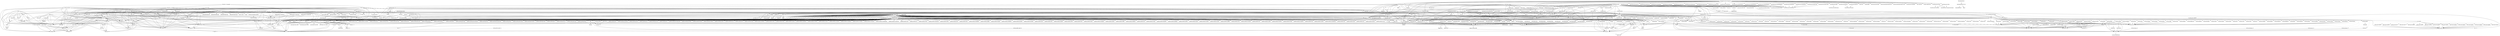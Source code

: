 digraph depends {
    node [shape=plaintext]
"adwaita-icon-theme-symbolic" -> "hicolor-icon-theme"
"avahi-daemon" -> "base-files"
"avahi-daemon" -> "base-passwd"
"avahi-daemon" -> "libavahi-common3"
"avahi-daemon" -> "libavahi-core7"
"avahi-daemon" -> "libcap2"
"avahi-daemon" -> "libdaemon0"
"avahi-daemon" -> "libdbus-1-3"
"avahi-daemon" -> "libexpat1"
"avahi-daemon" -> "libnss-mdns" [style=dotted]
"avahi-daemon" -> "resin-hostname"
"avahi-daemon" -> "shadow"
"balena" -> "base-files"
"balena" -> "base-passwd"
"balena" -> "bash"
"balena" -> "curl"
"balena" -> "healthdog"
"balena" -> "iptables"
"balena" -> "libsystemd0"
"balena" -> "procps-ps"
"balena" -> "shadow"
"balena" -> "systemd"
"balena" -> "tini"
"balena-unique-key" -> "bash"
"balena-unique-key" -> "jq"
"balena-unique-key" -> "openssl-bin"
"balena-unique-key" -> "resin-vars"
"balena" -> "util-linux"
"bash" -> "base-files"
"bash" -> "libtinfo5"
"bindmount" -> "libstd-rs"
"bluez5" -> "libdbus-1-3"
"bluez5" -> "libell0"
"bluez5" -> "libglib-2.0-0"
"bluez5" -> "libjson-c4"
"bluez5" -> "libreadline8"
"bluez5" -> "libudev1"
"busybox" -> "busybox-udhcpc" [style=dotted]
"busybox" -> "openssl"
"ca-certificates" -> "openssl-bin"
"ca-certificates" -> "os-helpers-logging"
"chronyc" -> "libedit0"
"coreutils" -> "coreutils-stdbuf"
"coreutils" -> "libacl1"
"coreutils" -> "libattr1"
"coreutils" -> "libcap2"
"coreutils" -> "libgmp10"
"curl" -> "libcurl4"
"dbus-1" -> "base-files"
"dbus-1" -> "base-passwd"
"dbus-1" -> "libdbus-1-3"
"dbus-1" -> "libexpat1"
"dbus-1" -> "libsystemd0"
"dbus-1" -> "libx11-6"
"dbus-1" -> "shadow"
"dnsmasq" -> "libdbus-1-3"
"docker-disk" -> "balena"
"dosfstools" -> "dosfstools-fsck"
"dosfstools" -> "glibc-gconv-ibm437" [style=dotted]
"dropbear" -> "libpam"
"dropbear" -> "libpam-runtime"
"dropbear" -> "libz1"
"dropbear" -> "pam-plugin-deny"
"dropbear" -> "pam-plugin-permit"
"dropbear" -> "pam-plugin-unix"
"e2fsprogs-e2fsck" -> "libblkid1"
"e2fsprogs-e2fsck" -> "libcom-err2"
"e2fsprogs-e2fsck" -> "libe2p2"
"e2fsprogs-e2fsck" -> "libext2fs2"
"e2fsprogs-e2fsck" -> "libuuid1"
"e2fsprogs-mke2fs" -> "libblkid1"
"e2fsprogs-mke2fs" -> "libcom-err2"
"e2fsprogs-mke2fs" -> "libe2p2"
"e2fsprogs-mke2fs" -> "libext2fs2"
"e2fsprogs-mke2fs" -> "libuuid1"
"e2fsprogs-resize2fs" -> "libcom-err2"
"e2fsprogs-resize2fs" -> "libe2p2"
"e2fsprogs-resize2fs" -> "libext2fs2"
"e2fsprogs-tune2fs" -> "libblkid1"
"e2fsprogs-tune2fs" -> "libcom-err2"
"e2fsprogs-tune2fs" -> "libe2p2"
"e2fsprogs-tune2fs" -> "libext2fs2"
"e2fsprogs-tune2fs" -> "libuuid1"
"firmware-imx-regulatory" -> "bash"
"firmware-imx-sdma" -> "bash"
"fontconfig-utils" -> "libfontconfig1"
"fontconfig-utils" -> "libfreetype6"
"glibc-gconv-ibm437" -> "glibc-gconv"
"glibc-gconv-ibm850" -> "glibc-gconv"
"glibc-gconv-ibm851" -> "glibc-gconv"
"glibc-gconv-ibm852" -> "glibc-gconv"
"glibc-gconv-ibm855" -> "glibc-gconv"
"glibc-gconv-ibm857" -> "glibc-gconv"
"glibc-gconv-ibm860" -> "glibc-gconv"
"glibc-gconv-ibm861" -> "glibc-gconv"
"glibc-gconv-ibm862" -> "glibc-gconv"
"glibc-gconv-ibm863" -> "glibc-gconv"
"glibc-gconv-ibm865" -> "glibc-gconv"
"glibc-gconv-ibm866" -> "glibc-gconv"
"glibc-gconv-ibm869" -> "glibc-gconv"
"glibc-gconv-iso8859-1" -> "glibc-gconv"
"gtk+3-demo" -> "libatk-1.0-0"
"gtk+3-demo" -> "libcairo2"
"gtk+3-demo" -> "libepoxy0"
"gtk+3-demo" -> "libgdk-pixbuf-2.0-0"
"gtk+3-demo" -> "libglib-2.0-0"
"gtk+3-demo" -> "libgtk-3.0"
"gtk+3-demo" -> "libharfbuzz0"
"gtk+3-demo" -> "pango"
"healthdog" -> "libstd-rs"
"healthdog" -> "libsystemd0"
"hostapp-extensions-update" -> "balena"
"hostapp-extensions-update" -> "resin-vars"
"hostapp-update" -> "balena"
"iptables" -> "iptables-modules" [style=dotted]
"iptables" -> "iptables-module-xt-standard"
"iptables-module-ip6t-ah" -> "iptables"
"iptables-module-ip6t-dnat" -> "iptables"
"iptables-module-ip6t-dnpt" -> "iptables"
"iptables-module-ip6t-dst" -> "iptables"
"iptables-module-ip6t-eui64" -> "iptables"
"iptables-module-ip6t-frag" -> "iptables"
"iptables-module-ip6t-hbh" -> "iptables"
"iptables-module-ip6t-hl" -> "iptables"
"iptables-module-ip6t-icmp6" -> "iptables"
"iptables-module-ip6t-ipv6header" -> "iptables"
"iptables-module-ip6t-log" -> "iptables"
"iptables-module-ip6t-masquerade" -> "iptables"
"iptables-module-ip6t-mh" -> "iptables"
"iptables-module-ip6t-netmap" -> "iptables"
"iptables-module-ip6t-redirect" -> "iptables"
"iptables-module-ip6t-reject" -> "iptables"
"iptables-module-ip6t-rt" -> "iptables"
"iptables-module-ip6t-snat" -> "iptables"
"iptables-module-ip6t-snpt" -> "iptables"
"iptables-module-ip6t-srh" -> "iptables"
"iptables-module-ipt-ah" -> "iptables"
"iptables-module-ipt-clusterip" -> "iptables"
"iptables-module-ipt-dnat" -> "iptables"
"iptables-module-ipt-ecn" -> "iptables"
"iptables-module-ipt-icmp" -> "iptables"
"iptables-module-ipt-log" -> "iptables"
"iptables-module-ipt-masquerade" -> "iptables"
"iptables-module-ipt-netmap" -> "iptables"
"iptables-module-ipt-realm" -> "iptables"
"iptables-module-ipt-redirect" -> "iptables"
"iptables-module-ipt-reject" -> "iptables"
"iptables-module-ipt-snat" -> "iptables"
"iptables-module-ipt-ttl" -> "iptables"
"iptables-module-ipt-ulog" -> "iptables"
"iptables-modules" -> "iptables-module-ip6t-ah"
"iptables-modules" -> "iptables-module-ip6t-dnat"
"iptables-modules" -> "iptables-module-ip6t-dnpt"
"iptables-modules" -> "iptables-module-ip6t-dst"
"iptables-modules" -> "iptables-module-ip6t-eui64"
"iptables-modules" -> "iptables-module-ip6t-frag"
"iptables-modules" -> "iptables-module-ip6t-hbh"
"iptables-modules" -> "iptables-module-ip6t-hl"
"iptables-modules" -> "iptables-module-ip6t-icmp6"
"iptables-modules" -> "iptables-module-ip6t-ipv6header"
"iptables-modules" -> "iptables-module-ip6t-log"
"iptables-modules" -> "iptables-module-ip6t-masquerade"
"iptables-modules" -> "iptables-module-ip6t-mh"
"iptables-modules" -> "iptables-module-ip6t-netmap"
"iptables-modules" -> "iptables-module-ip6t-redirect"
"iptables-modules" -> "iptables-module-ip6t-reject"
"iptables-modules" -> "iptables-module-ip6t-rt"
"iptables-modules" -> "iptables-module-ip6t-snat"
"iptables-modules" -> "iptables-module-ip6t-snpt"
"iptables-modules" -> "iptables-module-ip6t-srh"
"iptables-modules" -> "iptables-module-ipt-ah"
"iptables-modules" -> "iptables-module-ipt-clusterip"
"iptables-modules" -> "iptables-module-ipt-dnat"
"iptables-modules" -> "iptables-module-ipt-ecn"
"iptables-modules" -> "iptables-module-ipt-icmp"
"iptables-modules" -> "iptables-module-ipt-log"
"iptables-modules" -> "iptables-module-ipt-masquerade"
"iptables-modules" -> "iptables-module-ipt-netmap"
"iptables-modules" -> "iptables-module-ipt-realm"
"iptables-modules" -> "iptables-module-ipt-redirect"
"iptables-modules" -> "iptables-module-ipt-reject"
"iptables-modules" -> "iptables-module-ipt-snat"
"iptables-modules" -> "iptables-module-ipt-ttl"
"iptables-modules" -> "iptables-module-ipt-ulog"
"iptables-modules" -> "iptables-module-xt-addrtype"
"iptables-modules" -> "iptables-module-xt-audit"
"iptables-modules" -> "iptables-module-xt-bpf"
"iptables-modules" -> "iptables-module-xt-cgroup"
"iptables-modules" -> "iptables-module-xt-checksum"
"iptables-modules" -> "iptables-module-xt-classify"
"iptables-modules" -> "iptables-module-xt-cluster"
"iptables-modules" -> "iptables-module-xt-comment"
"iptables-modules" -> "iptables-module-xt-connbytes"
"iptables-modules" -> "iptables-module-xt-connlimit"
"iptables-modules" -> "iptables-module-xt-connmark"
"iptables-modules" -> "iptables-module-xt-connsecmark"
"iptables-modules" -> "iptables-module-xt-conntrack"
"iptables-modules" -> "iptables-module-xt-cpu"
"iptables-modules" -> "iptables-module-xt-ct"
"iptables-modules" -> "iptables-module-xt-dccp"
"iptables-modules" -> "iptables-module-xt-devgroup"
"iptables-modules" -> "iptables-module-xt-dscp"
"iptables-modules" -> "iptables-module-xt-ecn"
"iptables-modules" -> "iptables-module-xt-esp"
"iptables-modules" -> "iptables-module-xt-hashlimit"
"iptables-modules" -> "iptables-module-xt-helper"
"iptables-modules" -> "iptables-module-xt-hmark"
"iptables-modules" -> "iptables-module-xt-idletimer"
"iptables-modules" -> "iptables-module-xt-ipcomp"
"iptables-modules" -> "iptables-module-xt-iprange"
"iptables-modules" -> "iptables-module-xt-ipvs"
"iptables-modules" -> "iptables-module-xt-led"
"iptables-modules" -> "iptables-module-xt-length"
"iptables-modules" -> "iptables-module-xt-limit"
"iptables-modules" -> "iptables-module-xt-mac"
"iptables-modules" -> "iptables-module-xt-mark"
"iptables-modules" -> "iptables-module-xt-multiport"
"iptables-modules" -> "iptables-module-xt-nfacct"
"iptables-modules" -> "iptables-module-xt-nflog"
"iptables-modules" -> "iptables-module-xt-nfqueue"
"iptables-modules" -> "iptables-module-xt-osf"
"iptables-modules" -> "iptables-module-xt-owner"
"iptables-modules" -> "iptables-module-xt-physdev"
"iptables-modules" -> "iptables-module-xt-pkttype"
"iptables-modules" -> "iptables-module-xt-policy"
"iptables-modules" -> "iptables-module-xt-quota"
"iptables-modules" -> "iptables-module-xt-rateest"
"iptables-modules" -> "iptables-module-xt-recent"
"iptables-modules" -> "iptables-module-xt-rpfilter"
"iptables-modules" -> "iptables-module-xt-sctp"
"iptables-modules" -> "iptables-module-xt-secmark"
"iptables-modules" -> "iptables-module-xt-set"
"iptables-modules" -> "iptables-module-xt-socket"
"iptables-modules" -> "iptables-module-xt-standard"
"iptables-modules" -> "iptables-module-xt-statistic"
"iptables-modules" -> "iptables-module-xt-string"
"iptables-modules" -> "iptables-module-xt-synproxy"
"iptables-modules" -> "iptables-module-xt-tcp"
"iptables-modules" -> "iptables-module-xt-tcpmss"
"iptables-modules" -> "iptables-module-xt-tcpoptstrip"
"iptables-modules" -> "iptables-module-xt-tee"
"iptables-modules" -> "iptables-module-xt-time"
"iptables-modules" -> "iptables-module-xt-tos"
"iptables-modules" -> "iptables-module-xt-tproxy"
"iptables-modules" -> "iptables-module-xt-trace"
"iptables-modules" -> "iptables-module-xt-u32"
"iptables-modules" -> "iptables-module-xt-udp"
"iptables-module-xt-addrtype" -> "iptables"
"iptables-module-xt-audit" -> "iptables"
"iptables-module-xt-bpf" -> "iptables"
"iptables-module-xt-cgroup" -> "iptables"
"iptables-module-xt-checksum" -> "iptables"
"iptables-module-xt-classify" -> "iptables"
"iptables-module-xt-cluster" -> "iptables"
"iptables-module-xt-comment" -> "iptables"
"iptables-module-xt-connbytes" -> "iptables"
"iptables-module-xt-connlimit" -> "iptables"
"iptables-module-xt-connmark" -> "iptables"
"iptables-module-xt-connsecmark" -> "iptables"
"iptables-module-xt-conntrack" -> "iptables"
"iptables-module-xt-cpu" -> "iptables"
"iptables-module-xt-ct" -> "iptables"
"iptables-module-xt-dccp" -> "iptables"
"iptables-module-xt-devgroup" -> "iptables"
"iptables-module-xt-dscp" -> "iptables"
"iptables-module-xt-ecn" -> "iptables"
"iptables-module-xt-esp" -> "iptables"
"iptables-module-xt-hashlimit" -> "iptables"
"iptables-module-xt-helper" -> "iptables"
"iptables-module-xt-hmark" -> "iptables"
"iptables-module-xt-idletimer" -> "iptables"
"iptables-module-xt-ipcomp" -> "iptables"
"iptables-module-xt-iprange" -> "iptables"
"iptables-module-xt-ipvs" -> "iptables"
"iptables-module-xt-led" -> "iptables"
"iptables-module-xt-length" -> "iptables"
"iptables-module-xt-limit" -> "iptables"
"iptables-module-xt-mac" -> "iptables"
"iptables-module-xt-mark" -> "iptables"
"iptables-module-xt-multiport" -> "iptables"
"iptables-module-xt-nfacct" -> "iptables"
"iptables-module-xt-nflog" -> "iptables"
"iptables-module-xt-nfqueue" -> "iptables"
"iptables-module-xt-osf" -> "iptables"
"iptables-module-xt-owner" -> "iptables"
"iptables-module-xt-physdev" -> "iptables"
"iptables-module-xt-pkttype" -> "iptables"
"iptables-module-xt-policy" -> "iptables"
"iptables-module-xt-quota" -> "iptables"
"iptables-module-xt-rateest" -> "iptables"
"iptables-module-xt-recent" -> "iptables"
"iptables-module-xt-rpfilter" -> "iptables"
"iptables-module-xt-sctp" -> "iptables"
"iptables-module-xt-secmark" -> "iptables"
"iptables-module-xt-set" -> "iptables"
"iptables-module-xt-socket" -> "iptables"
"iptables-module-xt-standard" -> "iptables"
"iptables-module-xt-statistic" -> "iptables"
"iptables-module-xt-string" -> "iptables"
"iptables-module-xt-synproxy" -> "iptables"
"iptables-module-xt-tcp" -> "iptables"
"iptables-module-xt-tcpmss" -> "iptables"
"iptables-module-xt-tcpoptstrip" -> "iptables"
"iptables-module-xt-tee" -> "iptables"
"iptables-module-xt-time" -> "iptables"
"iptables-module-xt-tos" -> "iptables"
"iptables-module-xt-tproxy" -> "iptables"
"iptables-module-xt-trace" -> "iptables"
"iptables-module-xt-u32" -> "iptables"
"iptables-module-xt-udp" -> "iptables"
"iw" -> "libnl-3-200"
"iw" -> "libnl-genl-3-200"
"jq" -> "libonig5"
"kbd" -> "libpam"
"kmod" -> "libz1"
"less" -> "libtinfo5"
"libacl1" -> "libattr1"
"libatk-1.0-0" -> "libglib-2.0-0"
"libavahi-core7" -> "libavahi-common3"
"libcairo2" -> "libegl-imx"
"libcairo2" -> "libfontconfig1"
"libcairo2" -> "libfreetype6"
"libcairo2" -> "libgles2-imx"
"libcairo2" -> "libpixman-1-0"
"libcairo2" -> "libpng16-16"
"libcairo2" -> "libx11-6"
"libcairo2" -> "libxcb1"
"libcairo2" -> "libxcb-render0"
"libcairo2" -> "libxcb-shm0"
"libcairo2" -> "libxext6"
"libcairo2" -> "libxrender1"
"libcairo2" -> "libz1"
"libcairo-gobject2" -> "libcairo2"
"libcairo-gobject2" -> "libegl-imx"
"libcairo-gobject2" -> "libfontconfig1"
"libcairo-gobject2" -> "libfreetype6"
"libcairo-gobject2" -> "libgles2-imx"
"libcairo-gobject2" -> "libglib-2.0-0"
"libcairo-gobject2" -> "libpixman-1-0"
"libcairo-gobject2" -> "libpng16-16"
"libcairo-gobject2" -> "libx11-6"
"libcairo-gobject2" -> "libxcb1"
"libcairo-gobject2" -> "libxcb-render0"
"libcairo-gobject2" -> "libxcb-shm0"
"libcairo-gobject2" -> "libxext6"
"libcairo-gobject2" -> "libxrender1"
"libcairo-gobject2" -> "libz1"
"libclutter-1.0-0" -> "libatk-1.0-0"
"libclutter-1.0-0" -> "libcairo2"
"libclutter-1.0-0" -> "libcairo-gobject2"
"libclutter-1.0-0" -> "libcogl20"
"libclutter-1.0-0" -> "libcogl-pango20"
"libclutter-1.0-0" -> "libcogl-path20"
"libclutter-1.0-0" -> "libegl-imx"
"libclutter-1.0-0" -> "libgdk-pixbuf-2.0-0"
"libclutter-1.0-0" -> "libglib-2.0-0"
"libclutter-1.0-0" -> "libharfbuzz0"
"libclutter-1.0-0" -> "libjson-glib-1.0-0"
"libclutter-1.0-0" -> "libxkbcommon"
"libclutter-1.0-0" -> "pango"
"libclutter-1.0-0" -> "wayland"
"libclutter-1.0-examples" -> "libcairo2"
"libclutter-1.0-examples" -> "libclutter-1.0-0"
"libclutter-1.0-examples" -> "libgdk-pixbuf-2.0-0"
"libclutter-1.0-examples" -> "libglib-2.0-0"
"libcogl20" -> "libegl-imx"
"libcogl20" -> "libgdk-pixbuf-2.0-0"
"libcogl20" -> "libglib-2.0-0"
"libcogl20" -> "wayland"
"libcogl-pango20" -> "libcairo2"
"libcogl-pango20" -> "libcogl20"
"libcogl-pango20" -> "libegl-imx"
"libcogl-pango20" -> "libgdk-pixbuf-2.0-0"
"libcogl-pango20" -> "libglib-2.0-0"
"libcogl-pango20" -> "libharfbuzz0"
"libcogl-pango20" -> "pango"
"libcogl-pango20" -> "wayland"
"libcogl-path20" -> "libcogl20"
"libcogl-path20" -> "libegl-imx"
"libcogl-path20" -> "libgdk-pixbuf-2.0-0"
"libcogl-path20" -> "libglib-2.0-0"
"libcogl-path20" -> "wayland"
"libcrypto1.1" -> "openssl-conf" [style=dotted]
"libcryptoauth2018.10.26" -> "cryptoauthlib-test" [style=dotted]
"libcryptoauth2018.10.26" -> "libp11"
"libcryptoauth-test" -> "libcryptoauth2018.10.26"
"libcurl4" -> "ca-certificates" [style=dotted]
"libcurl4" -> "libgnutls30"
"libcurl4" -> "libidn2-0"
"libcurl4" -> "libz1"
"libcurl4" -> "nettle"
"libdbus-1-3" -> "dbus" [style=dotted]
"libdbus-1-3" -> "libsystemd0"
"libedit0" -> "libncurses5"
"libedit0" -> "libtinfo5"
"libegl-imx" -> "libdrm2"
"libegl-imx" -> "libgal-imx"
"libegl-imx" -> "libgbm-imx"
"libegl-imx" -> "wayland"
"liberation-fonts" -> "fontconfig-utils"
"libevent-core-2.1-7" -> "libevent"
"libext2fs2" -> "libblkid1"
"libext2fs2" -> "libcom-err2"
"libfdisk1" -> "libblkid1"
"libfdisk1" -> "libuuid1"
"libfontconfig1" -> "libexpat1"
"libfontconfig1" -> "libfreetype6"
"libfontconfig1" -> "libuuid1"
"libfontenc1" -> "libz1"
"libfreetype6" -> "libpng16-16"
"libfreetype6" -> "libz1"
"libgbm-imx" -> "libdrm2"
"libgbm-imx" -> "libgal-imx"
"libgbm-imx" -> "wayland"
"libgcrypt" -> "libcap2"
"libgcrypt" -> "libgpg-error"
"libgdk-pixbuf-2.0-0" -> "libglib-2.0-0"
"libgdk-pixbuf-2.0-0" -> "shared-mime-info"
"libgdk-pixbuf-2.0-loader-gif" -> "libgdk-pixbuf-2.0-0"
"libgdk-pixbuf-2.0-loader-gif" -> "libglib-2.0-0"
"libgdk-pixbuf-2.0-loader-jpeg" -> "libgdk-pixbuf-2.0-0"
"libgdk-pixbuf-2.0-loader-jpeg" -> "libglib-2.0-0"
"libgdk-pixbuf-2.0-loader-jpeg" -> "libjpeg62"
"libgdk-pixbuf-2.0-loader-png" -> "libgdk-pixbuf-2.0-0"
"libgdk-pixbuf-2.0-loader-png" -> "libglib-2.0-0"
"libgdk-pixbuf-2.0-loader-png" -> "libpng16-16"
"libgdk-pixbuf-2.0-loader-xpm" -> "libgdk-pixbuf-2.0-0"
"libgdk-pixbuf-2.0-loader-xpm" -> "libglib-2.0-0"
"libgles2-imx" -> "libgal-imx"
"libgles2-imx" -> "libglslc-imx"
"libgles2-imx" -> "libvsc-imx"
"libglib-2.0-0" -> "libffi7"
"libglib-2.0-0" -> "libmount1"
"libglib-2.0-0" -> "libpcre1"
"libglib-2.0-0" -> "libz1"
"libglib-2.0-0" -> "shared-mime-info" [style=dotted]
"libglib-2.0-utils" -> "libglib-2.0-0"
"libgl-imx" -> "libdrm2"
"libgl-imx" -> "libgal-imx"
"libgl-imx" -> "libx11-6"
"libgl-imx" -> "libxdamage1"
"libgl-imx" -> "libxext6"
"libgl-imx" -> "libxfixes3"
"libglslc-imx" -> "libgal-imx"
"libglslc-imx" -> "libvsc-imx"
"libgnutls30" -> "libgmp10"
"libgnutls30" -> "libidn2-0"
"libgnutls30" -> "libunistring2"
"libgnutls30" -> "nettle"
"libgtk-3.0" -> "adwaita-icon-theme-symbolic" [style=dotted]
"libgtk-3.0" -> "gdk-pixbuf-loader-gif" [style=dotted]
"libgtk-3.0" -> "gdk-pixbuf-loader-jpeg" [style=dotted]
"libgtk-3.0" -> "gdk-pixbuf-loader-png" [style=dotted]
"libgtk-3.0" -> "gdk-pixbuf-loader-xpm" [style=dotted]
"libgtk-3.0" -> "glib-2.0-utils"
"libgtk-3.0" -> "glibc-gconv-iso8859-1" [style=dotted]
"libgtk-3.0" -> "libatk-1.0-0"
"libgtk-3.0" -> "libcairo2"
"libgtk-3.0" -> "libcairo-gobject2"
"libgtk-3.0" -> "libepoxy0"
"libgtk-3.0" -> "liberation-fonts" [style=dotted]
"libgtk-3.0" -> "libfontconfig1"
"libgtk-3.0" -> "libfreetype6"
"libgtk-3.0" -> "libfribidi0"
"libgtk-3.0" -> "libgdk-pixbuf-2.0-0"
"libgtk-3.0" -> "libgl"
"libgtk-3.0" -> "libglib-2.0-0"
"libgtk-3.0" -> "libharfbuzz0"
"libgtk-3.0" -> "libxkbcommon"
"libgtk-3.0" -> "pango"
"libgtk-3.0" -> "shared-mime-info" [style=dotted]
"libgtk-3.0" -> "wayland"
"libgudev-1.0-0" -> "libglib-2.0-0"
"libgudev-1.0-0" -> "libudev1"
"libharfbuzz0" -> "libfreetype6"
"libharfbuzz0" -> "libglib-2.0-0"
"libidn2-0" -> "libunistring2"
"libinput10" -> "libevdev"
"libinput10" -> "libudev1"
"libinput10" -> "mtdev"
"libjson-glib-1.0-0" -> "libglib-2.0-0"
"libkmod2" -> "libz1"
"libmbim" -> "libglib-2.0-0"
"libmbim" -> "libgudev-1.0-0"
"libmount1" -> "libblkid1"
"libncurses5" -> "libtinfo5"
"libncursesw5" -> "libtinfo5"
"libnl-genl-3-200" -> "libnl-3-200"
"libnss-mdns" -> "avahi-daemon"
"libp11-3" -> "libcrypto1.1"
"libpam" -> "libpam-runtime-suffix" [style=dotted]
"libpam-runtime" -> "libpam-suffix"
"libpam-runtime" -> "pam-plugin-deny-suffix"
"libpam-runtime" -> "pam-plugin-permit-suffix"
"libpam-runtime" -> "pam-plugin-unix-suffix"
"libpam-runtime" -> "pam-plugin-warn-suffix"
"libpng16-16" -> "libz1"
"libprocps8" -> "libsystemd0"
"libqmi" -> "libglib-2.0-0"
"libqmi" -> "libgudev-1.0-0"
"libqmi" -> "libmbim"
"libreadline8" -> "libtinfo5"
"libsm6" -> "libice6"
"libssl1.1" -> "libcrypto1.1"
"libsystemd0" -> "libcap2"
"libsystemd0" -> "liblzma5"
"libtinfo5" -> "ncurses-terminfo-base" [style=dotted]
"libusb-1.0-0" -> "libudev1"
"libvsc-imx" -> "libgal-imx"
"libweston-8" -> "libcairo2"
"libweston-8" -> "libdbus-1-3"
"libweston-8" -> "libdrm2"
"libweston-8" -> "libegl-imx"
"libweston-8" -> "libgbm-imx"
"libweston-8" -> "libgles2-imx"
"libweston-8" -> "libinput10"
"libweston-8" -> "libjpeg62"
"libweston-8" -> "libpixman-1-0"
"libweston-8" -> "libpng16-16"
"libweston-8" -> "libsystemd0"
"libweston-8" -> "libudev1"
"libweston-8" -> "libx11-6"
"libweston-8" -> "libx11-xcb1"
"libweston-8" -> "libxcb1"
"libweston-8" -> "libxcb-shm0"
"libweston-8" -> "libxcb-xkb1"
"libweston-8" -> "libxkbcommon"
"libweston-8" -> "pango"
"libweston-8" -> "wayland"
"libx11-6" -> "libxcb1"
"libxaw7-7" -> "libx11-6"
"libxaw7-7" -> "libxext6"
"libxaw7-7" -> "libxmu6"
"libxaw7-7" -> "libxpm4"
"libxaw7-7" -> "libxt6"
"libxcb1" -> "libxau6"
"libxcb1" -> "libxdmcp6"
"libxcb-composite0" -> "libxau6"
"libxcb-composite0" -> "libxcb1"
"libxcb-composite0" -> "libxdmcp6"
"libxcb-render0" -> "libxau6"
"libxcb-render0" -> "libxcb1"
"libxcb-render0" -> "libxdmcp6"
"libxcb-shm0" -> "libxau6"
"libxcb-shm0" -> "libxcb1"
"libxcb-shm0" -> "libxdmcp6"
"libxcb-xfixes0" -> "libxau6"
"libxcb-xfixes0" -> "libxcb1"
"libxcb-xfixes0" -> "libxdmcp6"
"libxcb-xkb1" -> "libxau6"
"libxcb-xkb1" -> "libxcb1"
"libxcb-xkb1" -> "libxdmcp6"
"libxcursor1" -> "libx11-6"
"libxcursor1" -> "libxfixes3"
"libxcursor1" -> "libxrender1"
"libxdamage1" -> "libx11-6"
"libxdamage1" -> "libxfixes3"
"libxext6" -> "libx11-6"
"libxfixes3" -> "libx11-6"
"libxfont2-2" -> "libfontenc1"
"libxfont2-2" -> "libfreetype6"
"libxfont2-2" -> "libz1"
"libxft2" -> "libfontconfig1"
"libxft2" -> "libfreetype6"
"libxft2" -> "libx11-6"
"libxft2" -> "libxrender1"
"libxinerama1" -> "libx11-6"
"libxinerama1" -> "libxext6"
"libxkbcommon" -> "libx11-locale"
"libxkbcommon" -> "libxcb1"
"libxkbcommon" -> "libxcb-xkb1"
"libxkbfile1" -> "libx11-6"
"libxml2" -> "libz1"
"libxmu6" -> "libx11-6"
"libxmu6" -> "libxext6"
"libxmu6" -> "libxt6"
"libxpm4" -> "libx11-6"
"libxrender1" -> "libx11-6"
"libxt6" -> "libice6"
"libxt6" -> "libsm6"
"libxt6" -> "libx11-6"
"linux-firmware-ath9k" -> "linux-firmware-atheros-license"
"linux-firmware-bcm43143" -> "linux-firmware-broadcom-license"
"linux-firmware-iwlwifi-135-6" -> "linux-firmware-iwlwifi-license"
"linux-firmware-iwlwifi-3160-7" -> "linux-firmware-iwlwifi-license"
"linux-firmware-iwlwifi-3160-8" -> "linux-firmware-iwlwifi-license"
"linux-firmware-iwlwifi-3160-9" -> "linux-firmware-iwlwifi-license"
"linux-firmware-iwlwifi-6000-4" -> "linux-firmware-iwlwifi-license"
"linux-firmware-iwlwifi-6000g2a-5" -> "linux-firmware-iwlwifi-license"
"linux-firmware-iwlwifi-6000g2a-6" -> "linux-firmware-iwlwifi-license"
"linux-firmware-iwlwifi-6000g2b-5" -> "linux-firmware-iwlwifi-license"
"linux-firmware-iwlwifi-6000g2b-6" -> "linux-firmware-iwlwifi-license"
"linux-firmware-iwlwifi-6050-4" -> "linux-firmware-iwlwifi-license"
"linux-firmware-iwlwifi-6050-5" -> "linux-firmware-iwlwifi-license"
"linux-firmware-iwlwifi-7260" -> "linux-firmware-iwlwifi-license"
"linux-firmware-iwlwifi-7265d" -> "linux-firmware-iwlwifi-license"
"linux-firmware-iwlwifi-7265" -> "linux-firmware-iwlwifi-license"
"linux-firmware-iwlwifi-8000c" -> "linux-firmware-iwlwifi-license"
"linux-firmware-iwlwifi-8265" -> "linux-firmware-iwlwifi-license"
"linux-firmware-ralink" -> "linux-firmware-ralink-license"
"linux-firmware-rtl8192cu" -> "linux-firmware-rtl-license"
"linux-firmware-rtl8192su" -> "linux-firmware-rtl-license"
"linux-firmware-wl12xx" -> "linux-firmware-ti-connectivity-license"
"linux-firmware-wl12xx" -> "linux-firmware-wlcommon"
"linux-firmware-wl18xx" -> "linux-firmware-ti-connectivity-license"
"linux-firmware-wl18xx" -> "linux-firmware-wlcommon"
"mobynit" -> "util-linux"
"modemmanager" -> "libglib-2.0-0"
"modemmanager" -> "libgudev-1.0-0"
"modemmanager" -> "libmbim"
"modemmanager" -> "libqmi"
"modemmanager" -> "libsystemd0"
"mtools" -> "glibc-gconv-ibm437" [style=dotted]
"mtools" -> "glibc-gconv-ibm737" [style=dotted]
"mtools" -> "glibc-gconv-ibm775" [style=dotted]
"mtools" -> "glibc-gconv-ibm850"
"mtools" -> "glibc-gconv-ibm851" [style=dotted]
"mtools" -> "glibc-gconv-ibm852" [style=dotted]
"mtools" -> "glibc-gconv-ibm855" [style=dotted]
"mtools" -> "glibc-gconv-ibm857" [style=dotted]
"mtools" -> "glibc-gconv-ibm860" [style=dotted]
"mtools" -> "glibc-gconv-ibm861" [style=dotted]
"mtools" -> "glibc-gconv-ibm862" [style=dotted]
"mtools" -> "glibc-gconv-ibm863" [style=dotted]
"mtools" -> "glibc-gconv-ibm865" [style=dotted]
"mtools" -> "glibc-gconv-ibm866" [style=dotted]
"mtools" -> "glibc-gconv-ibm869" [style=dotted]
"nettle" -> "libgmp10"
"networkmanager" -> "bash"
"networkmanager" -> "bluez5"
"networkmanager" -> "chrony"
"networkmanager" -> "chronyc"
"networkmanager" -> "dnsmasq" [style=dotted]
"networkmanager" -> "iptables" [style=dotted]
"networkmanager" -> "libcurl4"
"networkmanager" -> "libglib-2.0-0"
"networkmanager" -> "libndp"
"networkmanager" -> "libreadline8"
"networkmanager" -> "libsystemd0"
"networkmanager" -> "libudev1"
"networkmanager" -> "libuuid1"
"networkmanager" -> "modemmanager"
"networkmanager" -> "nspr"
"networkmanager" -> "nss"
"networkmanager" -> "ppp"
"networkmanager" -> "resin-net-config"
"networkmanager" -> "resolvconf"
"networkmanager" -> "wpa-supplicant"
"nss" -> "libsqlite3-0"
"nss" -> "libz1"
"nss" -> "nspr"
"openssh-keygen" -> "libcrypto1.1"
"openssh" -> "openssh-keygen"
"openssh" -> "openssh-scp"
"openssh" -> "openssh-ssh"
"openssh" -> "openssh-sshd"
"openssh-scp" -> "libcrypto1.1"
"openssh-sshd" -> "base-files"
"openssh-sshd" -> "base-passwd"
"openssh-sshd" -> "libcrypt2"
"openssh-sshd" -> "libcrypto1.1"
"openssh-sshd" -> "libpam"
"openssh-sshd" -> "libz1"
"openssh-sshd" -> "openssh-keygen"
"openssh-sshd" -> "pam-plugin-keyinit"
"openssh-sshd" -> "pam-plugin-loginuid"
"openssh-sshd" -> "rng-tools" [style=dotted]
"openssh-sshd" -> "shadow"
"openssh-ssh" -> "libcrypto1.1"
"openssh-ssh" -> "libz1"
"openssl-bin" -> "libcrypto1.1"
"openssl-bin" -> "libssl1.1"
"openssl-bin" -> "openssl-conf"
"openvpn" -> "base-files"
"openvpn" -> "base-passwd"
"openvpn" -> "bash"
"openvpn" -> "libcrypto1.1"
"openvpn" -> "liblzo2-2"
"openvpn" -> "libpam"
"openvpn" -> "libssl1.1"
"openvpn" -> "resin-vars"
"openvpn" -> "shadow"
"os-config" -> "libcrypto1.1"
"os-config" -> "libdbus-1-3"
"os-config" -> "libssl1.1"
"os-config" -> "libstd-rs"
"os-helpers-fs" -> "e2fsprogs-tune2fs"
"os-helpers-fs" -> "mtools"
"packagegroup-core-boot" -> "base-files"
"packagegroup-core-boot" -> "base-passwd"
"packagegroup-core-boot" -> "busybox"
"packagegroup-core-boot" -> "netbase"
"packagegroup-core-boot" -> "systemd"
"packagegroup-core-boot" -> "udev"
"packagegroup-core-ssh-openssh" -> "openssh"
"packagegroup-resin" -> "aufs-util-auplink"
"packagegroup-resin" -> "balena-rollback"
"packagegroup-resin" -> "chrony"
"packagegroup-resin" -> "chronyc"
"packagegroup-resin-connectivity" -> "avahi-daemon"
"packagegroup-resin-connectivity" -> "bluez5-init"
"packagegroup-resin-connectivity" -> "cryptoauthlib"
"packagegroup-resin-connectivity" -> "dnsmasq"
"packagegroup-resin-connectivity" -> "dropbear"
"packagegroup-resin-connectivity" -> "firmware-imx-regulatory"
"packagegroup-resin-connectivity" -> "firmware-imx-sdma"
"packagegroup-resin-connectivity" -> "firmware-imx-vpu-imx8"
"packagegroup-resin-connectivity" -> "firmware-qualcomm-qca6574-bt"
"packagegroup-resin-connectivity" -> "firmware-qualcomm-qca6574-wifi"
"packagegroup-resin-connectivity" -> "iw"
"packagegroup-resin-connectivity" -> "linux-firmware-ath9k"
"packagegroup-resin-connectivity" -> "linux-firmware-bcm43143"
"packagegroup-resin-connectivity" -> "linux-firmware-iwlwifi-135-6"
"packagegroup-resin-connectivity" -> "linux-firmware-iwlwifi-3160-7"
"packagegroup-resin-connectivity" -> "linux-firmware-iwlwifi-3160-8"
"packagegroup-resin-connectivity" -> "linux-firmware-iwlwifi-3160-9"
"packagegroup-resin-connectivity" -> "linux-firmware-iwlwifi-6000-4"
"packagegroup-resin-connectivity" -> "linux-firmware-iwlwifi-6000g2a-5"
"packagegroup-resin-connectivity" -> "linux-firmware-iwlwifi-6000g2a-6"
"packagegroup-resin-connectivity" -> "linux-firmware-iwlwifi-6000g2b-5"
"packagegroup-resin-connectivity" -> "linux-firmware-iwlwifi-6000g2b-6"
"packagegroup-resin-connectivity" -> "linux-firmware-iwlwifi-6050-4"
"packagegroup-resin-connectivity" -> "linux-firmware-iwlwifi-6050-5"
"packagegroup-resin-connectivity" -> "linux-firmware-iwlwifi-7260"
"packagegroup-resin-connectivity" -> "linux-firmware-iwlwifi-7265"
"packagegroup-resin-connectivity" -> "linux-firmware-iwlwifi-7265d"
"packagegroup-resin-connectivity" -> "linux-firmware-iwlwifi-8000c"
"packagegroup-resin-connectivity" -> "linux-firmware-iwlwifi-8265"
"packagegroup-resin-connectivity" -> "linux-firmware-ralink"
"packagegroup-resin-connectivity" -> "linux-firmware-rtl8188eu"
"packagegroup-resin-connectivity" -> "linux-firmware-rtl8192cu"
"packagegroup-resin-connectivity" -> "linux-firmware-rtl8192su"
"packagegroup-resin-connectivity" -> "linux-firmware-wl12xx"
"packagegroup-resin-connectivity" -> "linux-firmware-wl18xx"
"packagegroup-resin-connectivity" -> "networkmanager"
"packagegroup-resin-connectivity" -> "openssh"
"packagegroup-resin-connectivity" -> "openvpn"
"packagegroup-resin-connectivity" -> "resin-proxy-config"
"packagegroup-resin-connectivity" -> "udev-extraconf"
"packagegroup-resin-connectivity" -> "udev-rules-imx"
"packagegroup-resin-connectivity" -> "usb-modeswitch"
"packagegroup-resin-connectivity" -> "wireless-regdb-static"
"packagegroup-resin-debugtools" -> "e2fsprogs-mke2fs"
"packagegroup-resin-debugtools" -> "lsof"
"packagegroup-resin-debugtools" -> "usbutils"
"packagegroup-resin" -> "docker-disk"
"packagegroup-resin" -> "dosfstools"
"packagegroup-resin" -> "hostapp-extensions-update"
"packagegroup-resin" -> "hostapp-update"
"packagegroup-resin" -> "less"
"packagegroup-resin" -> "libnss-ato"
"packagegroup-resin" -> "mobynit"
"packagegroup-resin" -> "os-config"
"packagegroup-resin" -> "os-release"
"packagegroup-resin" -> "resin-device-progress"
"packagegroup-resin" -> "resin-extra-udev-rules"
"packagegroup-resin" -> "resin-filesystem-expand"
"packagegroup-resin" -> "resin-hostname"
"packagegroup-resin" -> "resin-info"
"packagegroup-resin" -> "resin-init"
"packagegroup-resin" -> "resin-mounts"
"packagegroup-resin" -> "resin-persistent-logs"
"packagegroup-resin" -> "resin-state-reset"
"packagegroup-resin" -> "resin-supervisor"
"packagegroup-resin" -> "rsync"
"packagegroup-resin" -> "systemd-analyze"
"packagegroup-resin" -> "systemd-zram-swap"
"packagegroup-resin" -> "timeinit"
"pam-plugin-deny" -> "libpam"
"pam-plugin-deny" -> "libpam-suffix"
"pam-plugin-env" -> "libpam"
"pam-plugin-env" -> "libpam-suffix"
"pam-plugin-faildelay" -> "libpam"
"pam-plugin-faildelay" -> "libpam-suffix"
"pam-plugin-group" -> "libpam"
"pam-plugin-group" -> "libpam-suffix"
"pam-plugin-keyinit" -> "libpam"
"pam-plugin-keyinit" -> "libpam-suffix"
"pam-plugin-lastlog" -> "libpam"
"pam-plugin-lastlog" -> "libpam-suffix"
"pam-plugin-limits" -> "libpam"
"pam-plugin-limits" -> "libpam-suffix"
"pam-plugin-loginuid" -> "libpam"
"pam-plugin-loginuid" -> "libpam-suffix"
"pam-plugin-mail" -> "libpam"
"pam-plugin-mail" -> "libpam-suffix"
"pam-plugin-motd" -> "libpam"
"pam-plugin-motd" -> "libpam-suffix"
"pam-plugin-nologin" -> "libpam"
"pam-plugin-nologin" -> "libpam-suffix"
"pam-plugin-permit" -> "libpam"
"pam-plugin-permit" -> "libpam-suffix"
"pam-plugin-rootok" -> "libpam"
"pam-plugin-rootok" -> "libpam-suffix"
"pam-plugin-securetty" -> "libpam"
"pam-plugin-securetty" -> "libpam-suffix"
"pam-plugin-shells" -> "libpam"
"pam-plugin-shells" -> "libpam-suffix"
"pam-plugin-unix" -> "libcrypt2"
"pam-plugin-unix" -> "libpam"
"pam-plugin-unix" -> "libpam-suffix"
"pam-plugin-warn" -> "libpam"
"pam-plugin-warn" -> "libpam-suffix"
"pango" -> "libcairo2"
"pango" -> "libfontconfig1"
"pango" -> "libfreetype6"
"pango" -> "libfribidi0"
"pango" -> "libglib-2.0-0"
"pango" -> "libharfbuzz0"
"pango" -> "libx11-6"
"pango" -> "libxft2"
"pango" -> "libxrender1"
"plymouth-balena-theme" -> "plymouth"
"plymouth" -> "bash"
"plymouth" -> "libpng16-16"
"plymouth" -> "libudev1"
"plymouth" -> "libz1"
"ppp" -> "libcrypt2"
"ppp" -> "libcrypto1.1"
"ppp" -> "libpcap1"
"procps-ps" -> "libprocps8"
"redsocks" -> "libevent-core-2.1-7"
"resin-device-progress" -> "bash"
"resin-device-progress" -> "coreutils"
"resin-device-progress" -> "curl"
"resin-device-progress" -> "jq"
"resin-device-progress" -> "resin-vars"
"resin-filesystem-expand" -> "coreutils"
"resin-filesystem-expand" -> "e2fsprogs-e2fsck"
"resin-filesystem-expand" -> "e2fsprogs-resize2fs"
"resin-filesystem-expand" -> "os-helpers-fs"
"resin-filesystem-expand" -> "util-linux"
"resin-hostname" -> "balena-unique-key"
"resin-hostname" -> "coreutils"
"resin-hostname" -> "jq"
"resin-info" -> "bash"
"resin-init" -> "bash"
"resin-init-board" -> "bash"
"resin-init" -> "iw"
"resin-init" -> "resin-init-board"
"resin-mounts" -> "bindmount"
"resin-mounts" -> "os-helpers-fs"
"resin-mounts" -> "util-linux"
"resin-net-config" -> "bash"
"resin-net-config" -> "iw"
"resin-net-config" -> "jq"
"resin-ntp-config" -> "chrony"
"resin-ntp-config" -> "chronyc"
"resin-proxy-config" -> "base-files"
"resin-proxy-config" -> "base-passwd"
"resin-proxy-config" -> "iptables"
"resin-proxy-config" -> "redsocks"
"resin-proxy-config" -> "shadow"
"resin-state-reset" -> "bash"
"resin-state-reset" -> "coreutils"
"resin-supervisor" -> "balena"
"resin-supervisor" -> "balena-unique-key"
"resin-supervisor" -> "bash"
"resin-supervisor" -> "coreutils"
"resin-supervisor" -> "curl"
"resin-supervisor" -> "healthdog"
"resin-supervisor" -> "resin-vars"
"resin-supervisor" -> "systemd"
"resin-vars" -> "bash"
"resin-vars" -> "coreutils"
"resin-vars" -> "jq"
"resin-vars" -> "udev"
"resolvconf" -> "bash"
"rng-tools" -> "libgcrypt"
"rng-tools" -> "libjitterentropy2"
"rng-tools" -> "libsysfs2"
"rsync" -> "libacl1"
"rsync" -> "libpopt0"
"shadow-base" -> "libcrypt2"
"shadow-base" -> "libpam"
"shared-mime-info" -> "libglib-2.0-0"
"shared-mime-info" -> "libxml2"
"systemd-analyze" -> "libmount1"
"systemd-analyze" -> "libpam"
"systemd-analyze" -> "systemd"
"systemd" -> "base-files"
"systemd" -> "base-passwd"
"systemd-compat-units" -> "systemd"
"systemd" -> "dbus"
"systemd" -> "e2fsprogs-e2fsck" [style=dotted]
"systemd-extra-utils" -> "base-files"
"systemd-extra-utils" -> "base-passwd"
"systemd-extra-utils" -> "shadow"
"systemd-extra-utils" -> "systemd"
"systemd" -> "kmod"
"systemd" -> "ldconfig"
"systemd" -> "libacl1"
"systemd" -> "libblkid1"
"systemd" -> "libcap2"
"systemd" -> "libkmod2"
"systemd" -> "liblzma5"
"systemd" -> "libmount1"
"systemd" -> "libnss-myhostname"
"systemd" -> "libpam"
"systemd" -> "os-helpers-fs"
"systemd" -> "os-release" [style=dotted]
"systemd" -> "pam-plugin-keyinit"
"systemd" -> "pam-plugin-loginuid"
"systemd" -> "pam-plugin-unix"
"systemd" -> "periodic-vacuum-logs"
"systemd" -> "resin-ntp-config"
"systemd" -> "shadow"
"systemd" -> "systemd-compat-units" [style=dotted]
"systemd" -> "systemd-conf" [style=dotted]
"systemd" -> "systemd-extra-utils" [style=dotted]
"systemd" -> "systemd-serialgetty"
"systemd" -> "systemd-vconsole-setup"
"systemd" -> "udev"
"systemd" -> "udev-hwdb" [style=dotted]
"systemd" -> "util-linux"
"systemd" -> "util-linux-agetty"
"systemd" -> "util-linux-fsck"
"systemd" -> "util-linux-mount"
"systemd" -> "util-linux-umount"
"systemd-vconsole-setup" -> "kbd-consolefonts" [style=dotted]
"systemd-vconsole-setup" -> "kbd-keymaps" [style=dotted]
"systemd-vconsole-setup" -> "kbd" [style=dotted]
"systemd-vconsole-setup" -> "systemd"
"systemd" -> "volatile-binds"
"timeinit" -> "os-helpers-time"
"udev-extraconf" -> "udev"
"udev-hwdb" -> "udev"
"udev" -> "libacl1"
"udev" -> "libblkid1"
"udev" -> "libcap2"
"udev" -> "libkmod2"
"usb-modeswitch-data" -> "usb-modeswitch"
"usb-modeswitch" -> "libusb-1.0-0"
"usb-modeswitch" -> "usb-modeswitch-data" [style=dotted]
"usbutils" -> "libudev1"
"usbutils" -> "libusb-1.0-0"
"util-linux-blkid" -> "libblkid1"
"util-linux-cal" -> "libtinfo5"
"util-linux-cfdisk" -> "libfdisk1"
"util-linux-cfdisk" -> "libmount1"
"util-linux-cfdisk" -> "libncursesw5"
"util-linux-cfdisk" -> "libsmartcols1"
"util-linux-cfdisk" -> "libtinfo5"
"util-linux-column" -> "libsmartcols1"
"util-linux-dmesg" -> "libtinfo5"
"util-linux-eject" -> "libmount1"
"util-linux-fdisk" -> "libfdisk1"
"util-linux-fdisk" -> "libsmartcols1"
"util-linux-fdisk" -> "libtinfo5"
"util-linux-fincore" -> "libsmartcols1"
"util-linux-findfs" -> "libblkid1"
"util-linux-findmnt" -> "libblkid1"
"util-linux-findmnt" -> "libmount1"
"util-linux-findmnt" -> "libsmartcols1"
"util-linux-fsck.cramfs" -> "libz1"
"util-linux-fsck" -> "libblkid1"
"util-linux-fsck" -> "libmount1"
"util-linux-fstrim" -> "libmount1"
"util-linux-hexdump" -> "libtinfo5"
"util-linux-losetup" -> "libsmartcols1"
"util-linux-lsblk" -> "libblkid1"
"util-linux-lsblk" -> "libmount1"
"util-linux-lsblk" -> "libsmartcols1"
"util-linux-lscpu" -> "libsmartcols1"
"util-linux-lsipc" -> "libsmartcols1"
"util-linux-lslocks" -> "libmount1"
"util-linux-lslocks" -> "libsmartcols1"
"util-linux-lslogins" -> "libsmartcols1"
"util-linux-lsmem" -> "libsmartcols1"
"util-linux-lsns" -> "libmount1"
"util-linux-lsns" -> "libsmartcols1"
"util-linux-mkfs.cramfs" -> "libz1"
"util-linux-mkswap" -> "libblkid1"
"util-linux-mkswap" -> "libuuid1"
"util-linux-more" -> "libtinfo5"
"util-linux-mount" -> "libmount1"
"util-linux-mountpoint" -> "libmount1"
"util-linux-partx" -> "libblkid1"
"util-linux-partx" -> "libsmartcols1"
"util-linux-prlimit" -> "libsmartcols1"
"util-linux-rfkill" -> "libsmartcols1"
"util-linux-runuser" -> "libpam"
"util-linux-setpriv" -> "libcap-ng0"
"util-linux-setterm" -> "libtinfo5"
"util-linux-sfdisk" -> "libfdisk1"
"util-linux-sfdisk" -> "libsmartcols1"
"util-linux-sfdisk" -> "libtinfo5"
"util-linux-su" -> "libpam"
"util-linux-sulogin" -> "libcrypt2"
"util-linux-swaplabel" -> "libblkid1"
"util-linux-swaplabel" -> "libuuid1"
"util-linux-swapoff" -> "libblkid1"
"util-linux-swapoff" -> "libmount1"
"util-linux-swapon" -> "libblkid1"
"util-linux-swapon" -> "libmount1"
"util-linux-swapon" -> "libsmartcols1"
"util-linux-ul" -> "libtinfo5"
"util-linux-umount" -> "libmount1"
"util-linux" -> "util-linux-addpart" [style=dotted]
"util-linux" -> "util-linux-agetty" [style=dotted]
"util-linux" -> "util-linux-blkdiscard" [style=dotted]
"util-linux" -> "util-linux-blkid" [style=dotted]
"util-linux" -> "util-linux-blkzone" [style=dotted]
"util-linux" -> "util-linux-blockdev" [style=dotted]
"util-linux" -> "util-linux-cal" [style=dotted]
"util-linux" -> "util-linux-cfdisk" [style=dotted]
"util-linux" -> "util-linux-chcpu" [style=dotted]
"util-linux" -> "util-linux-chmem" [style=dotted]
"util-linux" -> "util-linux-choom" [style=dotted]
"util-linux" -> "util-linux-chrt" [style=dotted]
"util-linux" -> "util-linux-colcrt" [style=dotted]
"util-linux" -> "util-linux-colrm" [style=dotted]
"util-linux" -> "util-linux-col" [style=dotted]
"util-linux" -> "util-linux-column" [style=dotted]
"util-linux" -> "util-linux-ctrlaltdel" [style=dotted]
"util-linux" -> "util-linux-delpart" [style=dotted]
"util-linux" -> "util-linux-dmesg" [style=dotted]
"util-linux" -> "util-linux-eject" [style=dotted]
"util-linux" -> "util-linux-fallocate" [style=dotted]
"util-linux" -> "util-linux-fdformat" [style=dotted]
"util-linux" -> "util-linux-fdisk" [style=dotted]
"util-linux" -> "util-linux-fincore" [style=dotted]
"util-linux" -> "util-linux-findfs" [style=dotted]
"util-linux" -> "util-linux-findmnt" [style=dotted]
"util-linux" -> "util-linux-flock" [style=dotted]
"util-linux" -> "util-linux-fsck.cramfs" [style=dotted]
"util-linux" -> "util-linux-fsck" [style=dotted]
"util-linux" -> "util-linux-fsfreeze" [style=dotted]
"util-linux" -> "util-linux-fstrim" [style=dotted]
"util-linux" -> "util-linux-getopt" [style=dotted]
"util-linux" -> "util-linux-hardlink" [style=dotted]
"util-linux" -> "util-linux-hexdump" [style=dotted]
"util-linux" -> "util-linux-hwclock" [style=dotted]
"util-linux" -> "util-linux-ionice" [style=dotted]
"util-linux" -> "util-linux-ipcmk" [style=dotted]
"util-linux" -> "util-linux-ipcrm" [style=dotted]
"util-linux" -> "util-linux-ipcs" [style=dotted]
"util-linux" -> "util-linux-isosize" [style=dotted]
"util-linux" -> "util-linux-kill" [style=dotted]
"util-linux" -> "util-linux-last" [style=dotted]
"util-linux" -> "util-linux-ldattach" [style=dotted]
"util-linux" -> "util-linux-logger" [style=dotted]
"util-linux" -> "util-linux-look" [style=dotted]
"util-linux" -> "util-linux-losetup" [style=dotted]
"util-linux" -> "util-linux-lsblk" [style=dotted]
"util-linux" -> "util-linux-lscpu" [style=dotted]
"util-linux" -> "util-linux-lsipc" [style=dotted]
"util-linux" -> "util-linux-lslocks" [style=dotted]
"util-linux" -> "util-linux-lslogins" [style=dotted]
"util-linux" -> "util-linux-lsmem" [style=dotted]
"util-linux" -> "util-linux-lsns" [style=dotted]
"util-linux" -> "util-linux-mcookie" [style=dotted]
"util-linux" -> "util-linux-mesg" [style=dotted]
"util-linux" -> "util-linux-mkfs.cramfs" [style=dotted]
"util-linux" -> "util-linux-mkfs" [style=dotted]
"util-linux" -> "util-linux-mkswap" [style=dotted]
"util-linux" -> "util-linux-more" [style=dotted]
"util-linux" -> "util-linux-mountpoint" [style=dotted]
"util-linux" -> "util-linux-mount" [style=dotted]
"util-linux" -> "util-linux-namei" [style=dotted]
"util-linux" -> "util-linux-nologin" [style=dotted]
"util-linux" -> "util-linux-nsenter" [style=dotted]
"util-linux" -> "util-linux-partx" [style=dotted]
"util-linux" -> "util-linux-pivot-root" [style=dotted]
"util-linux" -> "util-linux-prlimit" [style=dotted]
"util-linux" -> "util-linux-raw" [style=dotted]
"util-linux" -> "util-linux-readprofile" [style=dotted]
"util-linux" -> "util-linux-rename" [style=dotted]
"util-linux" -> "util-linux-renice" [style=dotted]
"util-linux" -> "util-linux-resizepart" [style=dotted]
"util-linux" -> "util-linux-rev" [style=dotted]
"util-linux" -> "util-linux-rfkill" [style=dotted]
"util-linux" -> "util-linux-rtcwake" [style=dotted]
"util-linux" -> "util-linux-runuser" [style=dotted]
"util-linux" -> "util-linux-scriptlive" [style=dotted]
"util-linux" -> "util-linux-scriptreplay" [style=dotted]
"util-linux" -> "util-linux-script" [style=dotted]
"util-linux" -> "util-linux-setarch" [style=dotted]
"util-linux" -> "util-linux-setpriv" [style=dotted]
"util-linux" -> "util-linux-setsid" [style=dotted]
"util-linux" -> "util-linux-setterm" [style=dotted]
"util-linux" -> "util-linux-sfdisk" [style=dotted]
"util-linux" -> "util-linux-sulogin" [style=dotted]
"util-linux" -> "util-linux-su" [style=dotted]
"util-linux" -> "util-linux-swaplabel" [style=dotted]
"util-linux" -> "util-linux-swapoff" [style=dotted]
"util-linux" -> "util-linux-swapon" [style=dotted]
"util-linux" -> "util-linux-switch-root" [style=dotted]
"util-linux" -> "util-linux-taskset" [style=dotted]
"util-linux" -> "util-linux-ul" [style=dotted]
"util-linux" -> "util-linux-umount" [style=dotted]
"util-linux" -> "util-linux-unshare" [style=dotted]
"util-linux" -> "util-linux-utmpdump" [style=dotted]
"util-linux" -> "util-linux-uuidd" [style=dotted]
"util-linux" -> "util-linux-uuidgen" [style=dotted]
"util-linux" -> "util-linux-uuidparse" [style=dotted]
"util-linux" -> "util-linux-wall" [style=dotted]
"util-linux" -> "util-linux-wdctl" [style=dotted]
"util-linux" -> "util-linux-whereis" [style=dotted]
"util-linux" -> "util-linux-wipefs" [style=dotted]
"util-linux" -> "util-linux-write" [style=dotted]
"util-linux" -> "util-linux-zramctl" [style=dotted]
"util-linux-uuidd" -> "libuuid1"
"util-linux-uuidgen" -> "libuuid1"
"util-linux-uuidparse" -> "libsmartcols1"
"util-linux-uuidparse" -> "libuuid1"
"util-linux-wdctl" -> "libsmartcols1"
"util-linux-wipefs" -> "libblkid1"
"util-linux-wipefs" -> "libsmartcols1"
"util-linux-zramctl" -> "libsmartcols1"
"wayland" -> "libffi7"
"weston" -> "base-files"
"weston" -> "base-passwd"
"weston-examples" -> "libcairo2"
"weston-examples" -> "libdrm2"
"weston-examples" -> "libegl-imx"
"weston-examples" -> "libgbm-imx"
"weston-examples" -> "libgles2-imx"
"weston-examples" -> "libglib-2.0-0"
"weston-examples" -> "libjpeg62"
"weston-examples" -> "libpixman-1-0"
"weston-examples" -> "libpng16-16"
"weston-examples" -> "libxkbcommon"
"weston-examples" -> "pango"
"weston-examples" -> "wayland"
"weston-init" -> "kbd"
"weston-init" -> "weston"
"weston" -> "libcairo2"
"weston" -> "libdrm2"
"weston" -> "liberation-fonts" [style=dotted]
"weston" -> "libevdev"
"weston" -> "libinput10"
"weston" -> "libjpeg62"
"weston" -> "libpam"
"weston" -> "libpixman-1-0"
"weston" -> "libpng16-16"
"weston" -> "libsystemd0"
"weston" -> "libweston-8"
"weston" -> "libxkbcommon"
"weston" -> "pango"
"weston" -> "shadow"
"weston" -> "wayland"
"weston" -> "weston-init" [style=dotted]
"weston" -> "xkeyboard-config"
"weston-xwayland" -> "libcairo2"
"weston-xwayland" -> "libjpeg62"
"weston-xwayland" -> "libpixman-1-0"
"weston-xwayland" -> "libpng16-16"
"weston-xwayland" -> "libweston-8"
"weston-xwayland" -> "libxcb1"
"weston-xwayland" -> "libxcb-composite0"
"weston-xwayland" -> "libxcb-render0"
"weston-xwayland" -> "libxcb-xfixes0"
"weston-xwayland" -> "libxcursor1"
"weston-xwayland" -> "pango"
"weston-xwayland" -> "wayland"
"weston-xwayland" -> "xserver-xorg-xwayland"
"wpa-supplicant" -> "libdbus-1-3"
"wpa-supplicant" -> "libgcrypt"
"wpa-supplicant" -> "libgnutls30"
"wpa-supplicant" -> "libnl-3-200"
"wpa-supplicant" -> "libnl-genl-3-200"
"wpa-supplicant-passphrase" -> "libgcrypt"
"wpa-supplicant" -> "wpa-supplicant-cli" [style=dotted]
"wpa-supplicant" -> "wpa-supplicant-passphrase" [style=dotted]
"xf86-input-libinput" -> "libinput10"
"xf86-input-libinput" -> "xorg-abi-input-24"
"xkbcomp" -> "libx11-6"
"xkbcomp" -> "libxkbfile1"
"xserver-xorg" -> "libcrypto1.1"
"xserver-xorg" -> "libdbus-1-3"
"xserver-xorg" -> "libdrm2"
"xserver-xorg" -> "libpciaccess0"
"xserver-xorg" -> "libpixman-1-0"
"xserver-xorg" -> "libsystemd0"
"xserver-xorg" -> "libudev1"
"xserver-xorg" -> "libxau6"
"xserver-xorg" -> "libxdmcp6"
"xserver-xorg" -> "libxfont2-2"
"xserver-xorg" -> "libxshmfence1"
"xserver-xorg" -> "rgb" [style=dotted]
"xserver-xorg" -> "xf86-input-libinput" [style=dotted]
"xserver-xorg" -> "xkbcomp" [style=dotted]
"xserver-xorg" -> "xkeyboard-config" [style=dotted]
"xserver-xorg" -> "xserver-xf86-config" [style=dotted]
"xserver-xorg-xwayland" -> "libcrypto1.1"
"xserver-xorg-xwayland" -> "libgl-imx"
"xserver-xorg-xwayland" -> "libpixman-1-0"
"xserver-xorg-xwayland" -> "libsystemd0"
"xserver-xorg-xwayland" -> "libxau6"
"xserver-xorg-xwayland" -> "libxdmcp6"
"xserver-xorg-xwayland" -> "libxfont2-2"
"xserver-xorg-xwayland" -> "libxshmfence1"
"xserver-xorg-xwayland" -> "rgb" [style=dotted]
"xserver-xorg-xwayland" -> "wayland"
"xserver-xorg-xwayland" -> "xf86-input-libinput" [style=dotted]
"xserver-xorg-xwayland" -> "xkbcomp" [style=dotted]
"xserver-xorg-xwayland" -> "xkeyboard-config" [style=dotted]
"xserver-xorg-xwayland" -> "xserver-xf86-config" [style=dotted]
"xterm" -> "libice6"
"xterm" -> "libtinfo5"
"xterm" -> "libx11-6"
"xterm" -> "libxaw7-7"
"xterm" -> "libxext6"
"xterm" -> "libxinerama1"
"xterm" -> "libxmu6"
"xterm" -> "libxpm4"
"xterm" -> "libxt6"
}
